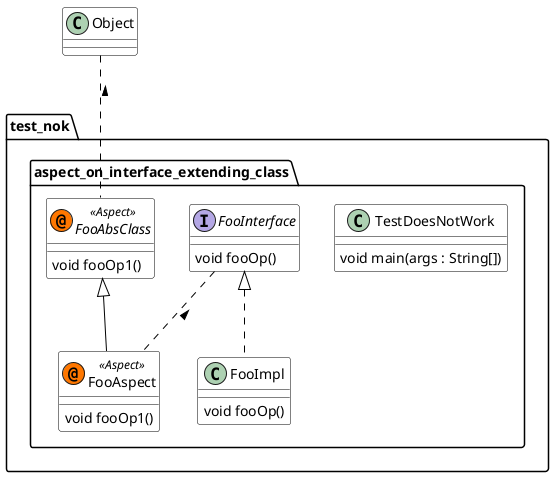 @startuml

skinparam class {
	BackgroundColor White
	ArrowColor Black
	BorderColor Black
}
package test_nok.aspect_on_interface_extending_class {
	class	TestDoesNotWork {
		void main(args : String[])
	}
	interface	FooInterface {
		void fooOp()
	}
	class	FooImpl {
		void fooOp()
	}
	abstract	FooAbsClass << (@,#FF7700) Aspect >> {
		void fooOp1()
	}
	class	FooAspect << (@,#FF7700) Aspect >> {
		void fooOp1()
	}
}
FooInterface <|.. FooImpl      
Object .. FooAbsClass : <      
FooAbsClass <|-- FooAspect      
FooInterface .. FooAspect : <      
@enduml
